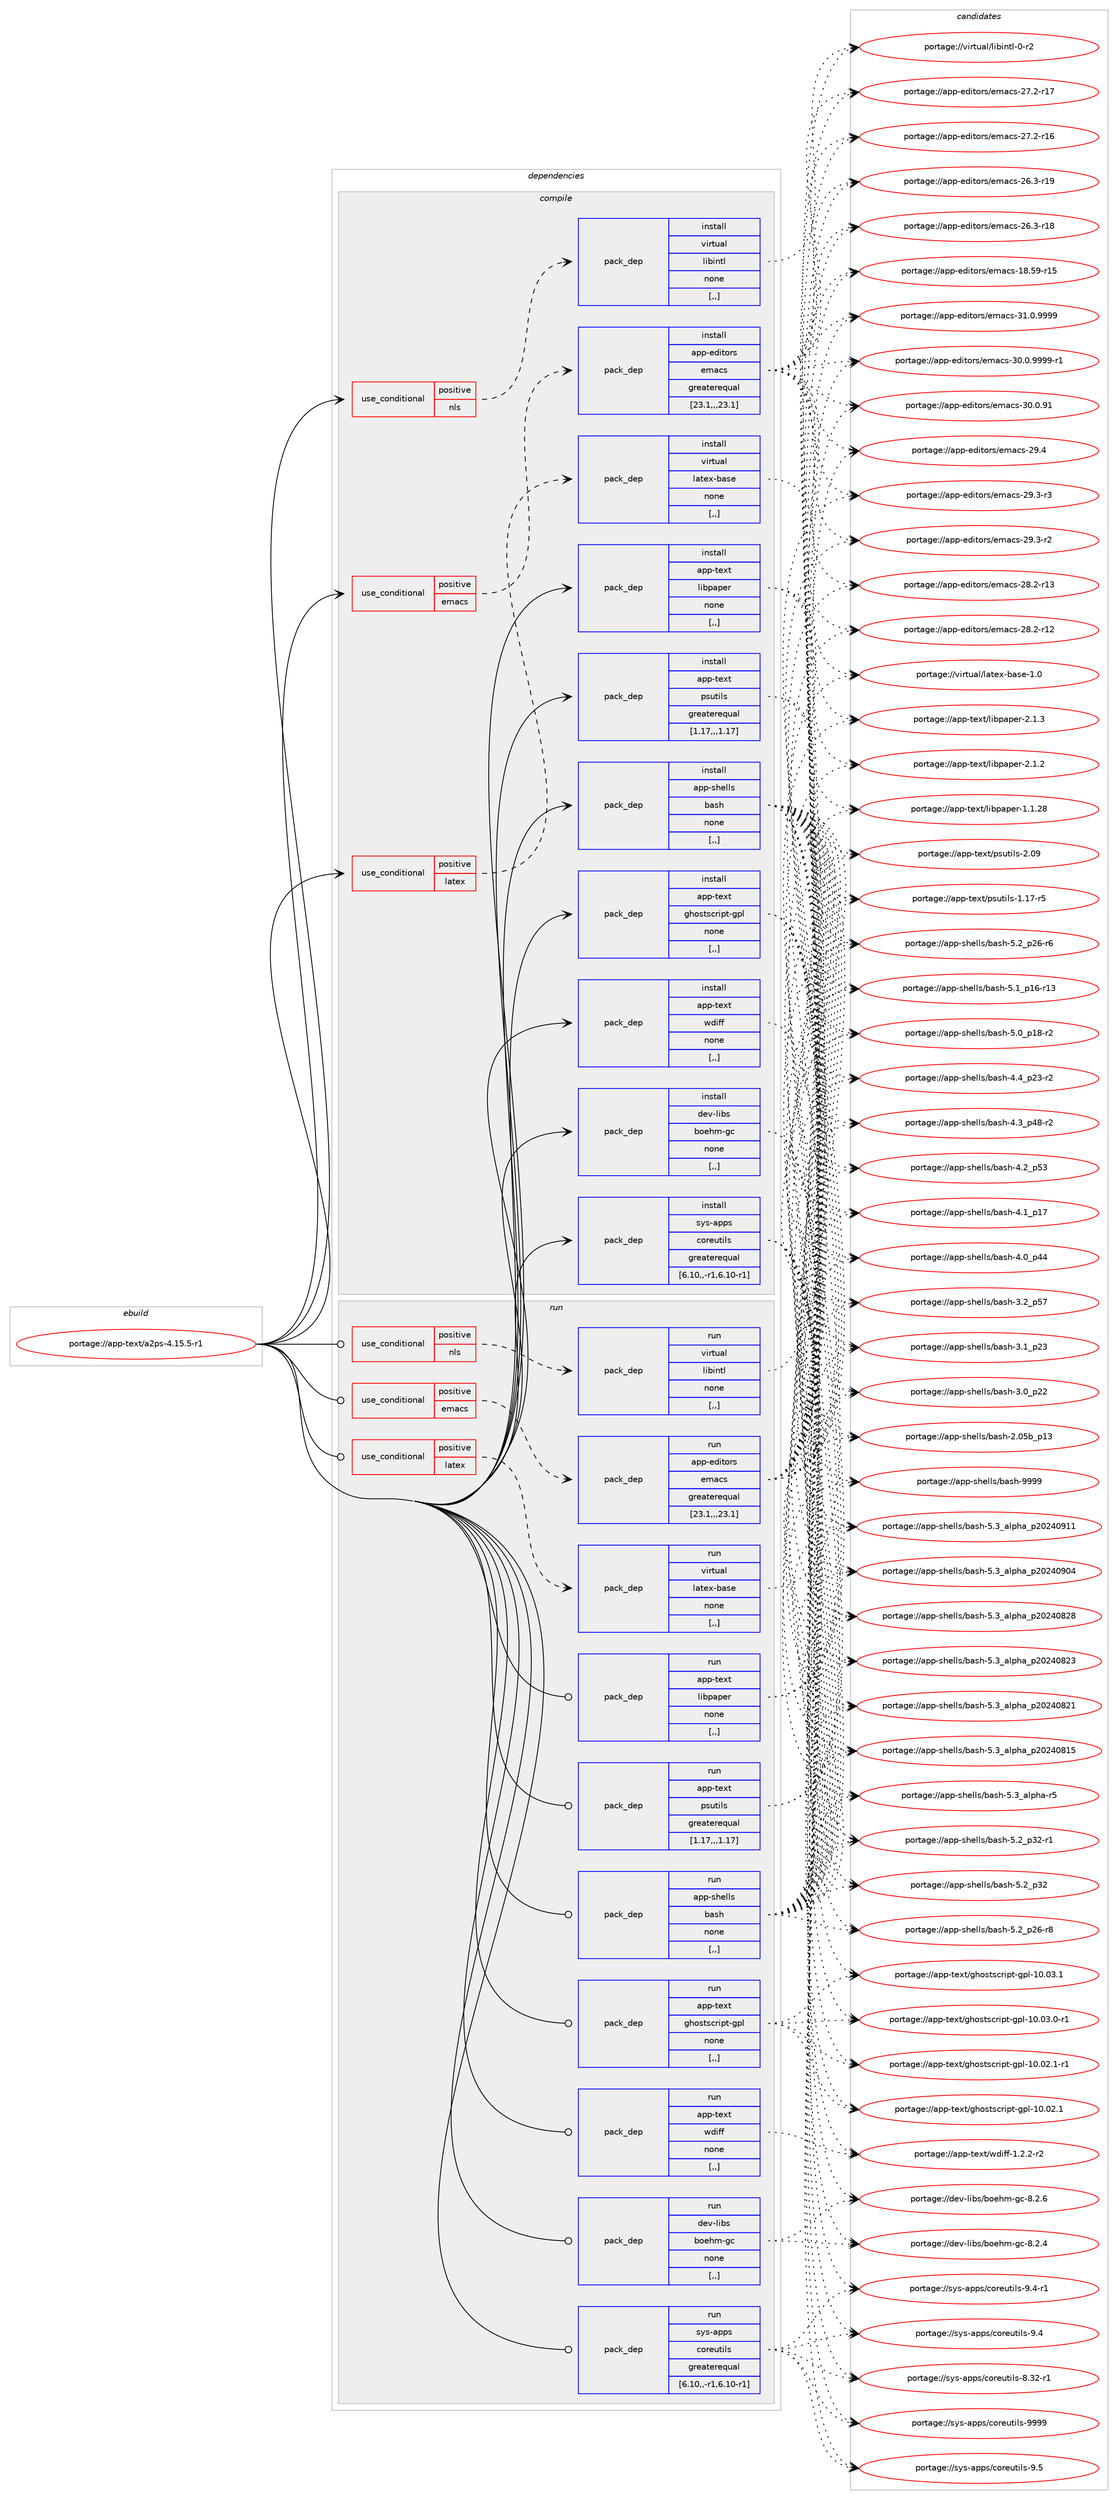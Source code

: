 digraph prolog {

# *************
# Graph options
# *************

newrank=true;
concentrate=true;
compound=true;
graph [rankdir=LR,fontname=Helvetica,fontsize=10,ranksep=1.5];#, ranksep=2.5, nodesep=0.2];
edge  [arrowhead=vee];
node  [fontname=Helvetica,fontsize=10];

# **********
# The ebuild
# **********

subgraph cluster_leftcol {
color=gray;
label=<<i>ebuild</i>>;
id [label="portage://app-text/a2ps-4.15.5-r1", color=red, width=4, href="../app-text/a2ps-4.15.5-r1.svg"];
}

# ****************
# The dependencies
# ****************

subgraph cluster_midcol {
color=gray;
label=<<i>dependencies</i>>;
subgraph cluster_compile {
fillcolor="#eeeeee";
style=filled;
label=<<i>compile</i>>;
subgraph cond144460 {
dependency546405 [label=<<TABLE BORDER="0" CELLBORDER="1" CELLSPACING="0" CELLPADDING="4"><TR><TD ROWSPAN="3" CELLPADDING="10">use_conditional</TD></TR><TR><TD>positive</TD></TR><TR><TD>emacs</TD></TR></TABLE>>, shape=none, color=red];
subgraph pack397861 {
dependency546406 [label=<<TABLE BORDER="0" CELLBORDER="1" CELLSPACING="0" CELLPADDING="4" WIDTH="220"><TR><TD ROWSPAN="6" CELLPADDING="30">pack_dep</TD></TR><TR><TD WIDTH="110">install</TD></TR><TR><TD>app-editors</TD></TR><TR><TD>emacs</TD></TR><TR><TD>greaterequal</TD></TR><TR><TD>[23.1,,,23.1]</TD></TR></TABLE>>, shape=none, color=blue];
}
dependency546405:e -> dependency546406:w [weight=20,style="dashed",arrowhead="vee"];
}
id:e -> dependency546405:w [weight=20,style="solid",arrowhead="vee"];
subgraph cond144461 {
dependency546407 [label=<<TABLE BORDER="0" CELLBORDER="1" CELLSPACING="0" CELLPADDING="4"><TR><TD ROWSPAN="3" CELLPADDING="10">use_conditional</TD></TR><TR><TD>positive</TD></TR><TR><TD>latex</TD></TR></TABLE>>, shape=none, color=red];
subgraph pack397862 {
dependency546408 [label=<<TABLE BORDER="0" CELLBORDER="1" CELLSPACING="0" CELLPADDING="4" WIDTH="220"><TR><TD ROWSPAN="6" CELLPADDING="30">pack_dep</TD></TR><TR><TD WIDTH="110">install</TD></TR><TR><TD>virtual</TD></TR><TR><TD>latex-base</TD></TR><TR><TD>none</TD></TR><TR><TD>[,,]</TD></TR></TABLE>>, shape=none, color=blue];
}
dependency546407:e -> dependency546408:w [weight=20,style="dashed",arrowhead="vee"];
}
id:e -> dependency546407:w [weight=20,style="solid",arrowhead="vee"];
subgraph cond144462 {
dependency546409 [label=<<TABLE BORDER="0" CELLBORDER="1" CELLSPACING="0" CELLPADDING="4"><TR><TD ROWSPAN="3" CELLPADDING="10">use_conditional</TD></TR><TR><TD>positive</TD></TR><TR><TD>nls</TD></TR></TABLE>>, shape=none, color=red];
subgraph pack397863 {
dependency546410 [label=<<TABLE BORDER="0" CELLBORDER="1" CELLSPACING="0" CELLPADDING="4" WIDTH="220"><TR><TD ROWSPAN="6" CELLPADDING="30">pack_dep</TD></TR><TR><TD WIDTH="110">install</TD></TR><TR><TD>virtual</TD></TR><TR><TD>libintl</TD></TR><TR><TD>none</TD></TR><TR><TD>[,,]</TD></TR></TABLE>>, shape=none, color=blue];
}
dependency546409:e -> dependency546410:w [weight=20,style="dashed",arrowhead="vee"];
}
id:e -> dependency546409:w [weight=20,style="solid",arrowhead="vee"];
subgraph pack397864 {
dependency546411 [label=<<TABLE BORDER="0" CELLBORDER="1" CELLSPACING="0" CELLPADDING="4" WIDTH="220"><TR><TD ROWSPAN="6" CELLPADDING="30">pack_dep</TD></TR><TR><TD WIDTH="110">install</TD></TR><TR><TD>app-shells</TD></TR><TR><TD>bash</TD></TR><TR><TD>none</TD></TR><TR><TD>[,,]</TD></TR></TABLE>>, shape=none, color=blue];
}
id:e -> dependency546411:w [weight=20,style="solid",arrowhead="vee"];
subgraph pack397865 {
dependency546412 [label=<<TABLE BORDER="0" CELLBORDER="1" CELLSPACING="0" CELLPADDING="4" WIDTH="220"><TR><TD ROWSPAN="6" CELLPADDING="30">pack_dep</TD></TR><TR><TD WIDTH="110">install</TD></TR><TR><TD>app-text</TD></TR><TR><TD>ghostscript-gpl</TD></TR><TR><TD>none</TD></TR><TR><TD>[,,]</TD></TR></TABLE>>, shape=none, color=blue];
}
id:e -> dependency546412:w [weight=20,style="solid",arrowhead="vee"];
subgraph pack397866 {
dependency546413 [label=<<TABLE BORDER="0" CELLBORDER="1" CELLSPACING="0" CELLPADDING="4" WIDTH="220"><TR><TD ROWSPAN="6" CELLPADDING="30">pack_dep</TD></TR><TR><TD WIDTH="110">install</TD></TR><TR><TD>app-text</TD></TR><TR><TD>libpaper</TD></TR><TR><TD>none</TD></TR><TR><TD>[,,]</TD></TR></TABLE>>, shape=none, color=blue];
}
id:e -> dependency546413:w [weight=20,style="solid",arrowhead="vee"];
subgraph pack397867 {
dependency546414 [label=<<TABLE BORDER="0" CELLBORDER="1" CELLSPACING="0" CELLPADDING="4" WIDTH="220"><TR><TD ROWSPAN="6" CELLPADDING="30">pack_dep</TD></TR><TR><TD WIDTH="110">install</TD></TR><TR><TD>app-text</TD></TR><TR><TD>psutils</TD></TR><TR><TD>greaterequal</TD></TR><TR><TD>[1.17,,,1.17]</TD></TR></TABLE>>, shape=none, color=blue];
}
id:e -> dependency546414:w [weight=20,style="solid",arrowhead="vee"];
subgraph pack397868 {
dependency546415 [label=<<TABLE BORDER="0" CELLBORDER="1" CELLSPACING="0" CELLPADDING="4" WIDTH="220"><TR><TD ROWSPAN="6" CELLPADDING="30">pack_dep</TD></TR><TR><TD WIDTH="110">install</TD></TR><TR><TD>app-text</TD></TR><TR><TD>wdiff</TD></TR><TR><TD>none</TD></TR><TR><TD>[,,]</TD></TR></TABLE>>, shape=none, color=blue];
}
id:e -> dependency546415:w [weight=20,style="solid",arrowhead="vee"];
subgraph pack397869 {
dependency546416 [label=<<TABLE BORDER="0" CELLBORDER="1" CELLSPACING="0" CELLPADDING="4" WIDTH="220"><TR><TD ROWSPAN="6" CELLPADDING="30">pack_dep</TD></TR><TR><TD WIDTH="110">install</TD></TR><TR><TD>dev-libs</TD></TR><TR><TD>boehm-gc</TD></TR><TR><TD>none</TD></TR><TR><TD>[,,]</TD></TR></TABLE>>, shape=none, color=blue];
}
id:e -> dependency546416:w [weight=20,style="solid",arrowhead="vee"];
subgraph pack397870 {
dependency546417 [label=<<TABLE BORDER="0" CELLBORDER="1" CELLSPACING="0" CELLPADDING="4" WIDTH="220"><TR><TD ROWSPAN="6" CELLPADDING="30">pack_dep</TD></TR><TR><TD WIDTH="110">install</TD></TR><TR><TD>sys-apps</TD></TR><TR><TD>coreutils</TD></TR><TR><TD>greaterequal</TD></TR><TR><TD>[6.10,,-r1,6.10-r1]</TD></TR></TABLE>>, shape=none, color=blue];
}
id:e -> dependency546417:w [weight=20,style="solid",arrowhead="vee"];
}
subgraph cluster_compileandrun {
fillcolor="#eeeeee";
style=filled;
label=<<i>compile and run</i>>;
}
subgraph cluster_run {
fillcolor="#eeeeee";
style=filled;
label=<<i>run</i>>;
subgraph cond144463 {
dependency546418 [label=<<TABLE BORDER="0" CELLBORDER="1" CELLSPACING="0" CELLPADDING="4"><TR><TD ROWSPAN="3" CELLPADDING="10">use_conditional</TD></TR><TR><TD>positive</TD></TR><TR><TD>emacs</TD></TR></TABLE>>, shape=none, color=red];
subgraph pack397871 {
dependency546419 [label=<<TABLE BORDER="0" CELLBORDER="1" CELLSPACING="0" CELLPADDING="4" WIDTH="220"><TR><TD ROWSPAN="6" CELLPADDING="30">pack_dep</TD></TR><TR><TD WIDTH="110">run</TD></TR><TR><TD>app-editors</TD></TR><TR><TD>emacs</TD></TR><TR><TD>greaterequal</TD></TR><TR><TD>[23.1,,,23.1]</TD></TR></TABLE>>, shape=none, color=blue];
}
dependency546418:e -> dependency546419:w [weight=20,style="dashed",arrowhead="vee"];
}
id:e -> dependency546418:w [weight=20,style="solid",arrowhead="odot"];
subgraph cond144464 {
dependency546420 [label=<<TABLE BORDER="0" CELLBORDER="1" CELLSPACING="0" CELLPADDING="4"><TR><TD ROWSPAN="3" CELLPADDING="10">use_conditional</TD></TR><TR><TD>positive</TD></TR><TR><TD>latex</TD></TR></TABLE>>, shape=none, color=red];
subgraph pack397872 {
dependency546421 [label=<<TABLE BORDER="0" CELLBORDER="1" CELLSPACING="0" CELLPADDING="4" WIDTH="220"><TR><TD ROWSPAN="6" CELLPADDING="30">pack_dep</TD></TR><TR><TD WIDTH="110">run</TD></TR><TR><TD>virtual</TD></TR><TR><TD>latex-base</TD></TR><TR><TD>none</TD></TR><TR><TD>[,,]</TD></TR></TABLE>>, shape=none, color=blue];
}
dependency546420:e -> dependency546421:w [weight=20,style="dashed",arrowhead="vee"];
}
id:e -> dependency546420:w [weight=20,style="solid",arrowhead="odot"];
subgraph cond144465 {
dependency546422 [label=<<TABLE BORDER="0" CELLBORDER="1" CELLSPACING="0" CELLPADDING="4"><TR><TD ROWSPAN="3" CELLPADDING="10">use_conditional</TD></TR><TR><TD>positive</TD></TR><TR><TD>nls</TD></TR></TABLE>>, shape=none, color=red];
subgraph pack397873 {
dependency546423 [label=<<TABLE BORDER="0" CELLBORDER="1" CELLSPACING="0" CELLPADDING="4" WIDTH="220"><TR><TD ROWSPAN="6" CELLPADDING="30">pack_dep</TD></TR><TR><TD WIDTH="110">run</TD></TR><TR><TD>virtual</TD></TR><TR><TD>libintl</TD></TR><TR><TD>none</TD></TR><TR><TD>[,,]</TD></TR></TABLE>>, shape=none, color=blue];
}
dependency546422:e -> dependency546423:w [weight=20,style="dashed",arrowhead="vee"];
}
id:e -> dependency546422:w [weight=20,style="solid",arrowhead="odot"];
subgraph pack397874 {
dependency546424 [label=<<TABLE BORDER="0" CELLBORDER="1" CELLSPACING="0" CELLPADDING="4" WIDTH="220"><TR><TD ROWSPAN="6" CELLPADDING="30">pack_dep</TD></TR><TR><TD WIDTH="110">run</TD></TR><TR><TD>app-shells</TD></TR><TR><TD>bash</TD></TR><TR><TD>none</TD></TR><TR><TD>[,,]</TD></TR></TABLE>>, shape=none, color=blue];
}
id:e -> dependency546424:w [weight=20,style="solid",arrowhead="odot"];
subgraph pack397875 {
dependency546425 [label=<<TABLE BORDER="0" CELLBORDER="1" CELLSPACING="0" CELLPADDING="4" WIDTH="220"><TR><TD ROWSPAN="6" CELLPADDING="30">pack_dep</TD></TR><TR><TD WIDTH="110">run</TD></TR><TR><TD>app-text</TD></TR><TR><TD>ghostscript-gpl</TD></TR><TR><TD>none</TD></TR><TR><TD>[,,]</TD></TR></TABLE>>, shape=none, color=blue];
}
id:e -> dependency546425:w [weight=20,style="solid",arrowhead="odot"];
subgraph pack397876 {
dependency546426 [label=<<TABLE BORDER="0" CELLBORDER="1" CELLSPACING="0" CELLPADDING="4" WIDTH="220"><TR><TD ROWSPAN="6" CELLPADDING="30">pack_dep</TD></TR><TR><TD WIDTH="110">run</TD></TR><TR><TD>app-text</TD></TR><TR><TD>libpaper</TD></TR><TR><TD>none</TD></TR><TR><TD>[,,]</TD></TR></TABLE>>, shape=none, color=blue];
}
id:e -> dependency546426:w [weight=20,style="solid",arrowhead="odot"];
subgraph pack397877 {
dependency546427 [label=<<TABLE BORDER="0" CELLBORDER="1" CELLSPACING="0" CELLPADDING="4" WIDTH="220"><TR><TD ROWSPAN="6" CELLPADDING="30">pack_dep</TD></TR><TR><TD WIDTH="110">run</TD></TR><TR><TD>app-text</TD></TR><TR><TD>psutils</TD></TR><TR><TD>greaterequal</TD></TR><TR><TD>[1.17,,,1.17]</TD></TR></TABLE>>, shape=none, color=blue];
}
id:e -> dependency546427:w [weight=20,style="solid",arrowhead="odot"];
subgraph pack397878 {
dependency546428 [label=<<TABLE BORDER="0" CELLBORDER="1" CELLSPACING="0" CELLPADDING="4" WIDTH="220"><TR><TD ROWSPAN="6" CELLPADDING="30">pack_dep</TD></TR><TR><TD WIDTH="110">run</TD></TR><TR><TD>app-text</TD></TR><TR><TD>wdiff</TD></TR><TR><TD>none</TD></TR><TR><TD>[,,]</TD></TR></TABLE>>, shape=none, color=blue];
}
id:e -> dependency546428:w [weight=20,style="solid",arrowhead="odot"];
subgraph pack397879 {
dependency546429 [label=<<TABLE BORDER="0" CELLBORDER="1" CELLSPACING="0" CELLPADDING="4" WIDTH="220"><TR><TD ROWSPAN="6" CELLPADDING="30">pack_dep</TD></TR><TR><TD WIDTH="110">run</TD></TR><TR><TD>dev-libs</TD></TR><TR><TD>boehm-gc</TD></TR><TR><TD>none</TD></TR><TR><TD>[,,]</TD></TR></TABLE>>, shape=none, color=blue];
}
id:e -> dependency546429:w [weight=20,style="solid",arrowhead="odot"];
subgraph pack397880 {
dependency546430 [label=<<TABLE BORDER="0" CELLBORDER="1" CELLSPACING="0" CELLPADDING="4" WIDTH="220"><TR><TD ROWSPAN="6" CELLPADDING="30">pack_dep</TD></TR><TR><TD WIDTH="110">run</TD></TR><TR><TD>sys-apps</TD></TR><TR><TD>coreutils</TD></TR><TR><TD>greaterequal</TD></TR><TR><TD>[6.10,,-r1,6.10-r1]</TD></TR></TABLE>>, shape=none, color=blue];
}
id:e -> dependency546430:w [weight=20,style="solid",arrowhead="odot"];
}
}

# **************
# The candidates
# **************

subgraph cluster_choices {
rank=same;
color=gray;
label=<<i>candidates</i>>;

subgraph choice397861 {
color=black;
nodesep=1;
choice971121124510110010511611111411547101109979911545514946484657575757 [label="portage://app-editors/emacs-31.0.9999", color=red, width=4,href="../app-editors/emacs-31.0.9999.svg"];
choice9711211245101100105116111114115471011099799115455148464846575757574511449 [label="portage://app-editors/emacs-30.0.9999-r1", color=red, width=4,href="../app-editors/emacs-30.0.9999-r1.svg"];
choice97112112451011001051161111141154710110997991154551484648465749 [label="portage://app-editors/emacs-30.0.91", color=red, width=4,href="../app-editors/emacs-30.0.91.svg"];
choice97112112451011001051161111141154710110997991154550574652 [label="portage://app-editors/emacs-29.4", color=red, width=4,href="../app-editors/emacs-29.4.svg"];
choice971121124510110010511611111411547101109979911545505746514511451 [label="portage://app-editors/emacs-29.3-r3", color=red, width=4,href="../app-editors/emacs-29.3-r3.svg"];
choice971121124510110010511611111411547101109979911545505746514511450 [label="portage://app-editors/emacs-29.3-r2", color=red, width=4,href="../app-editors/emacs-29.3-r2.svg"];
choice97112112451011001051161111141154710110997991154550564650451144951 [label="portage://app-editors/emacs-28.2-r13", color=red, width=4,href="../app-editors/emacs-28.2-r13.svg"];
choice97112112451011001051161111141154710110997991154550564650451144950 [label="portage://app-editors/emacs-28.2-r12", color=red, width=4,href="../app-editors/emacs-28.2-r12.svg"];
choice97112112451011001051161111141154710110997991154550554650451144955 [label="portage://app-editors/emacs-27.2-r17", color=red, width=4,href="../app-editors/emacs-27.2-r17.svg"];
choice97112112451011001051161111141154710110997991154550554650451144954 [label="portage://app-editors/emacs-27.2-r16", color=red, width=4,href="../app-editors/emacs-27.2-r16.svg"];
choice97112112451011001051161111141154710110997991154550544651451144957 [label="portage://app-editors/emacs-26.3-r19", color=red, width=4,href="../app-editors/emacs-26.3-r19.svg"];
choice97112112451011001051161111141154710110997991154550544651451144956 [label="portage://app-editors/emacs-26.3-r18", color=red, width=4,href="../app-editors/emacs-26.3-r18.svg"];
choice9711211245101100105116111114115471011099799115454956465357451144953 [label="portage://app-editors/emacs-18.59-r15", color=red, width=4,href="../app-editors/emacs-18.59-r15.svg"];
dependency546406:e -> choice971121124510110010511611111411547101109979911545514946484657575757:w [style=dotted,weight="100"];
dependency546406:e -> choice9711211245101100105116111114115471011099799115455148464846575757574511449:w [style=dotted,weight="100"];
dependency546406:e -> choice97112112451011001051161111141154710110997991154551484648465749:w [style=dotted,weight="100"];
dependency546406:e -> choice97112112451011001051161111141154710110997991154550574652:w [style=dotted,weight="100"];
dependency546406:e -> choice971121124510110010511611111411547101109979911545505746514511451:w [style=dotted,weight="100"];
dependency546406:e -> choice971121124510110010511611111411547101109979911545505746514511450:w [style=dotted,weight="100"];
dependency546406:e -> choice97112112451011001051161111141154710110997991154550564650451144951:w [style=dotted,weight="100"];
dependency546406:e -> choice97112112451011001051161111141154710110997991154550564650451144950:w [style=dotted,weight="100"];
dependency546406:e -> choice97112112451011001051161111141154710110997991154550554650451144955:w [style=dotted,weight="100"];
dependency546406:e -> choice97112112451011001051161111141154710110997991154550554650451144954:w [style=dotted,weight="100"];
dependency546406:e -> choice97112112451011001051161111141154710110997991154550544651451144957:w [style=dotted,weight="100"];
dependency546406:e -> choice97112112451011001051161111141154710110997991154550544651451144956:w [style=dotted,weight="100"];
dependency546406:e -> choice9711211245101100105116111114115471011099799115454956465357451144953:w [style=dotted,weight="100"];
}
subgraph choice397862 {
color=black;
nodesep=1;
choice11810511411611797108471089711610112045989711510145494648 [label="portage://virtual/latex-base-1.0", color=red, width=4,href="../virtual/latex-base-1.0.svg"];
dependency546408:e -> choice11810511411611797108471089711610112045989711510145494648:w [style=dotted,weight="100"];
}
subgraph choice397863 {
color=black;
nodesep=1;
choice11810511411611797108471081059810511011610845484511450 [label="portage://virtual/libintl-0-r2", color=red, width=4,href="../virtual/libintl-0-r2.svg"];
dependency546410:e -> choice11810511411611797108471081059810511011610845484511450:w [style=dotted,weight="100"];
}
subgraph choice397864 {
color=black;
nodesep=1;
choice97112112451151041011081081154798971151044557575757 [label="portage://app-shells/bash-9999", color=red, width=4,href="../app-shells/bash-9999.svg"];
choice971121124511510410110810811547989711510445534651959710811210497951125048505248574949 [label="portage://app-shells/bash-5.3_alpha_p20240911", color=red, width=4,href="../app-shells/bash-5.3_alpha_p20240911.svg"];
choice971121124511510410110810811547989711510445534651959710811210497951125048505248574852 [label="portage://app-shells/bash-5.3_alpha_p20240904", color=red, width=4,href="../app-shells/bash-5.3_alpha_p20240904.svg"];
choice971121124511510410110810811547989711510445534651959710811210497951125048505248565056 [label="portage://app-shells/bash-5.3_alpha_p20240828", color=red, width=4,href="../app-shells/bash-5.3_alpha_p20240828.svg"];
choice971121124511510410110810811547989711510445534651959710811210497951125048505248565051 [label="portage://app-shells/bash-5.3_alpha_p20240823", color=red, width=4,href="../app-shells/bash-5.3_alpha_p20240823.svg"];
choice971121124511510410110810811547989711510445534651959710811210497951125048505248565049 [label="portage://app-shells/bash-5.3_alpha_p20240821", color=red, width=4,href="../app-shells/bash-5.3_alpha_p20240821.svg"];
choice971121124511510410110810811547989711510445534651959710811210497951125048505248564953 [label="portage://app-shells/bash-5.3_alpha_p20240815", color=red, width=4,href="../app-shells/bash-5.3_alpha_p20240815.svg"];
choice9711211245115104101108108115479897115104455346519597108112104974511453 [label="portage://app-shells/bash-5.3_alpha-r5", color=red, width=4,href="../app-shells/bash-5.3_alpha-r5.svg"];
choice9711211245115104101108108115479897115104455346509511251504511449 [label="portage://app-shells/bash-5.2_p32-r1", color=red, width=4,href="../app-shells/bash-5.2_p32-r1.svg"];
choice971121124511510410110810811547989711510445534650951125150 [label="portage://app-shells/bash-5.2_p32", color=red, width=4,href="../app-shells/bash-5.2_p32.svg"];
choice9711211245115104101108108115479897115104455346509511250544511456 [label="portage://app-shells/bash-5.2_p26-r8", color=red, width=4,href="../app-shells/bash-5.2_p26-r8.svg"];
choice9711211245115104101108108115479897115104455346509511250544511454 [label="portage://app-shells/bash-5.2_p26-r6", color=red, width=4,href="../app-shells/bash-5.2_p26-r6.svg"];
choice971121124511510410110810811547989711510445534649951124954451144951 [label="portage://app-shells/bash-5.1_p16-r13", color=red, width=4,href="../app-shells/bash-5.1_p16-r13.svg"];
choice9711211245115104101108108115479897115104455346489511249564511450 [label="portage://app-shells/bash-5.0_p18-r2", color=red, width=4,href="../app-shells/bash-5.0_p18-r2.svg"];
choice9711211245115104101108108115479897115104455246529511250514511450 [label="portage://app-shells/bash-4.4_p23-r2", color=red, width=4,href="../app-shells/bash-4.4_p23-r2.svg"];
choice9711211245115104101108108115479897115104455246519511252564511450 [label="portage://app-shells/bash-4.3_p48-r2", color=red, width=4,href="../app-shells/bash-4.3_p48-r2.svg"];
choice971121124511510410110810811547989711510445524650951125351 [label="portage://app-shells/bash-4.2_p53", color=red, width=4,href="../app-shells/bash-4.2_p53.svg"];
choice971121124511510410110810811547989711510445524649951124955 [label="portage://app-shells/bash-4.1_p17", color=red, width=4,href="../app-shells/bash-4.1_p17.svg"];
choice971121124511510410110810811547989711510445524648951125252 [label="portage://app-shells/bash-4.0_p44", color=red, width=4,href="../app-shells/bash-4.0_p44.svg"];
choice971121124511510410110810811547989711510445514650951125355 [label="portage://app-shells/bash-3.2_p57", color=red, width=4,href="../app-shells/bash-3.2_p57.svg"];
choice971121124511510410110810811547989711510445514649951125051 [label="portage://app-shells/bash-3.1_p23", color=red, width=4,href="../app-shells/bash-3.1_p23.svg"];
choice971121124511510410110810811547989711510445514648951125050 [label="portage://app-shells/bash-3.0_p22", color=red, width=4,href="../app-shells/bash-3.0_p22.svg"];
choice9711211245115104101108108115479897115104455046485398951124951 [label="portage://app-shells/bash-2.05b_p13", color=red, width=4,href="../app-shells/bash-2.05b_p13.svg"];
dependency546411:e -> choice97112112451151041011081081154798971151044557575757:w [style=dotted,weight="100"];
dependency546411:e -> choice971121124511510410110810811547989711510445534651959710811210497951125048505248574949:w [style=dotted,weight="100"];
dependency546411:e -> choice971121124511510410110810811547989711510445534651959710811210497951125048505248574852:w [style=dotted,weight="100"];
dependency546411:e -> choice971121124511510410110810811547989711510445534651959710811210497951125048505248565056:w [style=dotted,weight="100"];
dependency546411:e -> choice971121124511510410110810811547989711510445534651959710811210497951125048505248565051:w [style=dotted,weight="100"];
dependency546411:e -> choice971121124511510410110810811547989711510445534651959710811210497951125048505248565049:w [style=dotted,weight="100"];
dependency546411:e -> choice971121124511510410110810811547989711510445534651959710811210497951125048505248564953:w [style=dotted,weight="100"];
dependency546411:e -> choice9711211245115104101108108115479897115104455346519597108112104974511453:w [style=dotted,weight="100"];
dependency546411:e -> choice9711211245115104101108108115479897115104455346509511251504511449:w [style=dotted,weight="100"];
dependency546411:e -> choice971121124511510410110810811547989711510445534650951125150:w [style=dotted,weight="100"];
dependency546411:e -> choice9711211245115104101108108115479897115104455346509511250544511456:w [style=dotted,weight="100"];
dependency546411:e -> choice9711211245115104101108108115479897115104455346509511250544511454:w [style=dotted,weight="100"];
dependency546411:e -> choice971121124511510410110810811547989711510445534649951124954451144951:w [style=dotted,weight="100"];
dependency546411:e -> choice9711211245115104101108108115479897115104455346489511249564511450:w [style=dotted,weight="100"];
dependency546411:e -> choice9711211245115104101108108115479897115104455246529511250514511450:w [style=dotted,weight="100"];
dependency546411:e -> choice9711211245115104101108108115479897115104455246519511252564511450:w [style=dotted,weight="100"];
dependency546411:e -> choice971121124511510410110810811547989711510445524650951125351:w [style=dotted,weight="100"];
dependency546411:e -> choice971121124511510410110810811547989711510445524649951124955:w [style=dotted,weight="100"];
dependency546411:e -> choice971121124511510410110810811547989711510445524648951125252:w [style=dotted,weight="100"];
dependency546411:e -> choice971121124511510410110810811547989711510445514650951125355:w [style=dotted,weight="100"];
dependency546411:e -> choice971121124511510410110810811547989711510445514649951125051:w [style=dotted,weight="100"];
dependency546411:e -> choice971121124511510410110810811547989711510445514648951125050:w [style=dotted,weight="100"];
dependency546411:e -> choice9711211245115104101108108115479897115104455046485398951124951:w [style=dotted,weight="100"];
}
subgraph choice397865 {
color=black;
nodesep=1;
choice97112112451161011201164710310411111511611599114105112116451031121084549484648514649 [label="portage://app-text/ghostscript-gpl-10.03.1", color=red, width=4,href="../app-text/ghostscript-gpl-10.03.1.svg"];
choice971121124511610112011647103104111115116115991141051121164510311210845494846485146484511449 [label="portage://app-text/ghostscript-gpl-10.03.0-r1", color=red, width=4,href="../app-text/ghostscript-gpl-10.03.0-r1.svg"];
choice971121124511610112011647103104111115116115991141051121164510311210845494846485046494511449 [label="portage://app-text/ghostscript-gpl-10.02.1-r1", color=red, width=4,href="../app-text/ghostscript-gpl-10.02.1-r1.svg"];
choice97112112451161011201164710310411111511611599114105112116451031121084549484648504649 [label="portage://app-text/ghostscript-gpl-10.02.1", color=red, width=4,href="../app-text/ghostscript-gpl-10.02.1.svg"];
dependency546412:e -> choice97112112451161011201164710310411111511611599114105112116451031121084549484648514649:w [style=dotted,weight="100"];
dependency546412:e -> choice971121124511610112011647103104111115116115991141051121164510311210845494846485146484511449:w [style=dotted,weight="100"];
dependency546412:e -> choice971121124511610112011647103104111115116115991141051121164510311210845494846485046494511449:w [style=dotted,weight="100"];
dependency546412:e -> choice97112112451161011201164710310411111511611599114105112116451031121084549484648504649:w [style=dotted,weight="100"];
}
subgraph choice397866 {
color=black;
nodesep=1;
choice9711211245116101120116471081059811297112101114455046494651 [label="portage://app-text/libpaper-2.1.3", color=red, width=4,href="../app-text/libpaper-2.1.3.svg"];
choice9711211245116101120116471081059811297112101114455046494650 [label="portage://app-text/libpaper-2.1.2", color=red, width=4,href="../app-text/libpaper-2.1.2.svg"];
choice971121124511610112011647108105981129711210111445494649465056 [label="portage://app-text/libpaper-1.1.28", color=red, width=4,href="../app-text/libpaper-1.1.28.svg"];
dependency546413:e -> choice9711211245116101120116471081059811297112101114455046494651:w [style=dotted,weight="100"];
dependency546413:e -> choice9711211245116101120116471081059811297112101114455046494650:w [style=dotted,weight="100"];
dependency546413:e -> choice971121124511610112011647108105981129711210111445494649465056:w [style=dotted,weight="100"];
}
subgraph choice397867 {
color=black;
nodesep=1;
choice9711211245116101120116471121151171161051081154550464857 [label="portage://app-text/psutils-2.09", color=red, width=4,href="../app-text/psutils-2.09.svg"];
choice97112112451161011201164711211511711610510811545494649554511453 [label="portage://app-text/psutils-1.17-r5", color=red, width=4,href="../app-text/psutils-1.17-r5.svg"];
dependency546414:e -> choice9711211245116101120116471121151171161051081154550464857:w [style=dotted,weight="100"];
dependency546414:e -> choice97112112451161011201164711211511711610510811545494649554511453:w [style=dotted,weight="100"];
}
subgraph choice397868 {
color=black;
nodesep=1;
choice9711211245116101120116471191001051021024549465046504511450 [label="portage://app-text/wdiff-1.2.2-r2", color=red, width=4,href="../app-text/wdiff-1.2.2-r2.svg"];
dependency546415:e -> choice9711211245116101120116471191001051021024549465046504511450:w [style=dotted,weight="100"];
}
subgraph choice397869 {
color=black;
nodesep=1;
choice100101118451081059811547981111011041094510399455646504654 [label="portage://dev-libs/boehm-gc-8.2.6", color=red, width=4,href="../dev-libs/boehm-gc-8.2.6.svg"];
choice100101118451081059811547981111011041094510399455646504652 [label="portage://dev-libs/boehm-gc-8.2.4", color=red, width=4,href="../dev-libs/boehm-gc-8.2.4.svg"];
dependency546416:e -> choice100101118451081059811547981111011041094510399455646504654:w [style=dotted,weight="100"];
dependency546416:e -> choice100101118451081059811547981111011041094510399455646504652:w [style=dotted,weight="100"];
}
subgraph choice397870 {
color=black;
nodesep=1;
choice115121115459711211211547991111141011171161051081154557575757 [label="portage://sys-apps/coreutils-9999", color=red, width=4,href="../sys-apps/coreutils-9999.svg"];
choice1151211154597112112115479911111410111711610510811545574653 [label="portage://sys-apps/coreutils-9.5", color=red, width=4,href="../sys-apps/coreutils-9.5.svg"];
choice11512111545971121121154799111114101117116105108115455746524511449 [label="portage://sys-apps/coreutils-9.4-r1", color=red, width=4,href="../sys-apps/coreutils-9.4-r1.svg"];
choice1151211154597112112115479911111410111711610510811545574652 [label="portage://sys-apps/coreutils-9.4", color=red, width=4,href="../sys-apps/coreutils-9.4.svg"];
choice1151211154597112112115479911111410111711610510811545564651504511449 [label="portage://sys-apps/coreutils-8.32-r1", color=red, width=4,href="../sys-apps/coreutils-8.32-r1.svg"];
dependency546417:e -> choice115121115459711211211547991111141011171161051081154557575757:w [style=dotted,weight="100"];
dependency546417:e -> choice1151211154597112112115479911111410111711610510811545574653:w [style=dotted,weight="100"];
dependency546417:e -> choice11512111545971121121154799111114101117116105108115455746524511449:w [style=dotted,weight="100"];
dependency546417:e -> choice1151211154597112112115479911111410111711610510811545574652:w [style=dotted,weight="100"];
dependency546417:e -> choice1151211154597112112115479911111410111711610510811545564651504511449:w [style=dotted,weight="100"];
}
subgraph choice397871 {
color=black;
nodesep=1;
choice971121124510110010511611111411547101109979911545514946484657575757 [label="portage://app-editors/emacs-31.0.9999", color=red, width=4,href="../app-editors/emacs-31.0.9999.svg"];
choice9711211245101100105116111114115471011099799115455148464846575757574511449 [label="portage://app-editors/emacs-30.0.9999-r1", color=red, width=4,href="../app-editors/emacs-30.0.9999-r1.svg"];
choice97112112451011001051161111141154710110997991154551484648465749 [label="portage://app-editors/emacs-30.0.91", color=red, width=4,href="../app-editors/emacs-30.0.91.svg"];
choice97112112451011001051161111141154710110997991154550574652 [label="portage://app-editors/emacs-29.4", color=red, width=4,href="../app-editors/emacs-29.4.svg"];
choice971121124510110010511611111411547101109979911545505746514511451 [label="portage://app-editors/emacs-29.3-r3", color=red, width=4,href="../app-editors/emacs-29.3-r3.svg"];
choice971121124510110010511611111411547101109979911545505746514511450 [label="portage://app-editors/emacs-29.3-r2", color=red, width=4,href="../app-editors/emacs-29.3-r2.svg"];
choice97112112451011001051161111141154710110997991154550564650451144951 [label="portage://app-editors/emacs-28.2-r13", color=red, width=4,href="../app-editors/emacs-28.2-r13.svg"];
choice97112112451011001051161111141154710110997991154550564650451144950 [label="portage://app-editors/emacs-28.2-r12", color=red, width=4,href="../app-editors/emacs-28.2-r12.svg"];
choice97112112451011001051161111141154710110997991154550554650451144955 [label="portage://app-editors/emacs-27.2-r17", color=red, width=4,href="../app-editors/emacs-27.2-r17.svg"];
choice97112112451011001051161111141154710110997991154550554650451144954 [label="portage://app-editors/emacs-27.2-r16", color=red, width=4,href="../app-editors/emacs-27.2-r16.svg"];
choice97112112451011001051161111141154710110997991154550544651451144957 [label="portage://app-editors/emacs-26.3-r19", color=red, width=4,href="../app-editors/emacs-26.3-r19.svg"];
choice97112112451011001051161111141154710110997991154550544651451144956 [label="portage://app-editors/emacs-26.3-r18", color=red, width=4,href="../app-editors/emacs-26.3-r18.svg"];
choice9711211245101100105116111114115471011099799115454956465357451144953 [label="portage://app-editors/emacs-18.59-r15", color=red, width=4,href="../app-editors/emacs-18.59-r15.svg"];
dependency546419:e -> choice971121124510110010511611111411547101109979911545514946484657575757:w [style=dotted,weight="100"];
dependency546419:e -> choice9711211245101100105116111114115471011099799115455148464846575757574511449:w [style=dotted,weight="100"];
dependency546419:e -> choice97112112451011001051161111141154710110997991154551484648465749:w [style=dotted,weight="100"];
dependency546419:e -> choice97112112451011001051161111141154710110997991154550574652:w [style=dotted,weight="100"];
dependency546419:e -> choice971121124510110010511611111411547101109979911545505746514511451:w [style=dotted,weight="100"];
dependency546419:e -> choice971121124510110010511611111411547101109979911545505746514511450:w [style=dotted,weight="100"];
dependency546419:e -> choice97112112451011001051161111141154710110997991154550564650451144951:w [style=dotted,weight="100"];
dependency546419:e -> choice97112112451011001051161111141154710110997991154550564650451144950:w [style=dotted,weight="100"];
dependency546419:e -> choice97112112451011001051161111141154710110997991154550554650451144955:w [style=dotted,weight="100"];
dependency546419:e -> choice97112112451011001051161111141154710110997991154550554650451144954:w [style=dotted,weight="100"];
dependency546419:e -> choice97112112451011001051161111141154710110997991154550544651451144957:w [style=dotted,weight="100"];
dependency546419:e -> choice97112112451011001051161111141154710110997991154550544651451144956:w [style=dotted,weight="100"];
dependency546419:e -> choice9711211245101100105116111114115471011099799115454956465357451144953:w [style=dotted,weight="100"];
}
subgraph choice397872 {
color=black;
nodesep=1;
choice11810511411611797108471089711610112045989711510145494648 [label="portage://virtual/latex-base-1.0", color=red, width=4,href="../virtual/latex-base-1.0.svg"];
dependency546421:e -> choice11810511411611797108471089711610112045989711510145494648:w [style=dotted,weight="100"];
}
subgraph choice397873 {
color=black;
nodesep=1;
choice11810511411611797108471081059810511011610845484511450 [label="portage://virtual/libintl-0-r2", color=red, width=4,href="../virtual/libintl-0-r2.svg"];
dependency546423:e -> choice11810511411611797108471081059810511011610845484511450:w [style=dotted,weight="100"];
}
subgraph choice397874 {
color=black;
nodesep=1;
choice97112112451151041011081081154798971151044557575757 [label="portage://app-shells/bash-9999", color=red, width=4,href="../app-shells/bash-9999.svg"];
choice971121124511510410110810811547989711510445534651959710811210497951125048505248574949 [label="portage://app-shells/bash-5.3_alpha_p20240911", color=red, width=4,href="../app-shells/bash-5.3_alpha_p20240911.svg"];
choice971121124511510410110810811547989711510445534651959710811210497951125048505248574852 [label="portage://app-shells/bash-5.3_alpha_p20240904", color=red, width=4,href="../app-shells/bash-5.3_alpha_p20240904.svg"];
choice971121124511510410110810811547989711510445534651959710811210497951125048505248565056 [label="portage://app-shells/bash-5.3_alpha_p20240828", color=red, width=4,href="../app-shells/bash-5.3_alpha_p20240828.svg"];
choice971121124511510410110810811547989711510445534651959710811210497951125048505248565051 [label="portage://app-shells/bash-5.3_alpha_p20240823", color=red, width=4,href="../app-shells/bash-5.3_alpha_p20240823.svg"];
choice971121124511510410110810811547989711510445534651959710811210497951125048505248565049 [label="portage://app-shells/bash-5.3_alpha_p20240821", color=red, width=4,href="../app-shells/bash-5.3_alpha_p20240821.svg"];
choice971121124511510410110810811547989711510445534651959710811210497951125048505248564953 [label="portage://app-shells/bash-5.3_alpha_p20240815", color=red, width=4,href="../app-shells/bash-5.3_alpha_p20240815.svg"];
choice9711211245115104101108108115479897115104455346519597108112104974511453 [label="portage://app-shells/bash-5.3_alpha-r5", color=red, width=4,href="../app-shells/bash-5.3_alpha-r5.svg"];
choice9711211245115104101108108115479897115104455346509511251504511449 [label="portage://app-shells/bash-5.2_p32-r1", color=red, width=4,href="../app-shells/bash-5.2_p32-r1.svg"];
choice971121124511510410110810811547989711510445534650951125150 [label="portage://app-shells/bash-5.2_p32", color=red, width=4,href="../app-shells/bash-5.2_p32.svg"];
choice9711211245115104101108108115479897115104455346509511250544511456 [label="portage://app-shells/bash-5.2_p26-r8", color=red, width=4,href="../app-shells/bash-5.2_p26-r8.svg"];
choice9711211245115104101108108115479897115104455346509511250544511454 [label="portage://app-shells/bash-5.2_p26-r6", color=red, width=4,href="../app-shells/bash-5.2_p26-r6.svg"];
choice971121124511510410110810811547989711510445534649951124954451144951 [label="portage://app-shells/bash-5.1_p16-r13", color=red, width=4,href="../app-shells/bash-5.1_p16-r13.svg"];
choice9711211245115104101108108115479897115104455346489511249564511450 [label="portage://app-shells/bash-5.0_p18-r2", color=red, width=4,href="../app-shells/bash-5.0_p18-r2.svg"];
choice9711211245115104101108108115479897115104455246529511250514511450 [label="portage://app-shells/bash-4.4_p23-r2", color=red, width=4,href="../app-shells/bash-4.4_p23-r2.svg"];
choice9711211245115104101108108115479897115104455246519511252564511450 [label="portage://app-shells/bash-4.3_p48-r2", color=red, width=4,href="../app-shells/bash-4.3_p48-r2.svg"];
choice971121124511510410110810811547989711510445524650951125351 [label="portage://app-shells/bash-4.2_p53", color=red, width=4,href="../app-shells/bash-4.2_p53.svg"];
choice971121124511510410110810811547989711510445524649951124955 [label="portage://app-shells/bash-4.1_p17", color=red, width=4,href="../app-shells/bash-4.1_p17.svg"];
choice971121124511510410110810811547989711510445524648951125252 [label="portage://app-shells/bash-4.0_p44", color=red, width=4,href="../app-shells/bash-4.0_p44.svg"];
choice971121124511510410110810811547989711510445514650951125355 [label="portage://app-shells/bash-3.2_p57", color=red, width=4,href="../app-shells/bash-3.2_p57.svg"];
choice971121124511510410110810811547989711510445514649951125051 [label="portage://app-shells/bash-3.1_p23", color=red, width=4,href="../app-shells/bash-3.1_p23.svg"];
choice971121124511510410110810811547989711510445514648951125050 [label="portage://app-shells/bash-3.0_p22", color=red, width=4,href="../app-shells/bash-3.0_p22.svg"];
choice9711211245115104101108108115479897115104455046485398951124951 [label="portage://app-shells/bash-2.05b_p13", color=red, width=4,href="../app-shells/bash-2.05b_p13.svg"];
dependency546424:e -> choice97112112451151041011081081154798971151044557575757:w [style=dotted,weight="100"];
dependency546424:e -> choice971121124511510410110810811547989711510445534651959710811210497951125048505248574949:w [style=dotted,weight="100"];
dependency546424:e -> choice971121124511510410110810811547989711510445534651959710811210497951125048505248574852:w [style=dotted,weight="100"];
dependency546424:e -> choice971121124511510410110810811547989711510445534651959710811210497951125048505248565056:w [style=dotted,weight="100"];
dependency546424:e -> choice971121124511510410110810811547989711510445534651959710811210497951125048505248565051:w [style=dotted,weight="100"];
dependency546424:e -> choice971121124511510410110810811547989711510445534651959710811210497951125048505248565049:w [style=dotted,weight="100"];
dependency546424:e -> choice971121124511510410110810811547989711510445534651959710811210497951125048505248564953:w [style=dotted,weight="100"];
dependency546424:e -> choice9711211245115104101108108115479897115104455346519597108112104974511453:w [style=dotted,weight="100"];
dependency546424:e -> choice9711211245115104101108108115479897115104455346509511251504511449:w [style=dotted,weight="100"];
dependency546424:e -> choice971121124511510410110810811547989711510445534650951125150:w [style=dotted,weight="100"];
dependency546424:e -> choice9711211245115104101108108115479897115104455346509511250544511456:w [style=dotted,weight="100"];
dependency546424:e -> choice9711211245115104101108108115479897115104455346509511250544511454:w [style=dotted,weight="100"];
dependency546424:e -> choice971121124511510410110810811547989711510445534649951124954451144951:w [style=dotted,weight="100"];
dependency546424:e -> choice9711211245115104101108108115479897115104455346489511249564511450:w [style=dotted,weight="100"];
dependency546424:e -> choice9711211245115104101108108115479897115104455246529511250514511450:w [style=dotted,weight="100"];
dependency546424:e -> choice9711211245115104101108108115479897115104455246519511252564511450:w [style=dotted,weight="100"];
dependency546424:e -> choice971121124511510410110810811547989711510445524650951125351:w [style=dotted,weight="100"];
dependency546424:e -> choice971121124511510410110810811547989711510445524649951124955:w [style=dotted,weight="100"];
dependency546424:e -> choice971121124511510410110810811547989711510445524648951125252:w [style=dotted,weight="100"];
dependency546424:e -> choice971121124511510410110810811547989711510445514650951125355:w [style=dotted,weight="100"];
dependency546424:e -> choice971121124511510410110810811547989711510445514649951125051:w [style=dotted,weight="100"];
dependency546424:e -> choice971121124511510410110810811547989711510445514648951125050:w [style=dotted,weight="100"];
dependency546424:e -> choice9711211245115104101108108115479897115104455046485398951124951:w [style=dotted,weight="100"];
}
subgraph choice397875 {
color=black;
nodesep=1;
choice97112112451161011201164710310411111511611599114105112116451031121084549484648514649 [label="portage://app-text/ghostscript-gpl-10.03.1", color=red, width=4,href="../app-text/ghostscript-gpl-10.03.1.svg"];
choice971121124511610112011647103104111115116115991141051121164510311210845494846485146484511449 [label="portage://app-text/ghostscript-gpl-10.03.0-r1", color=red, width=4,href="../app-text/ghostscript-gpl-10.03.0-r1.svg"];
choice971121124511610112011647103104111115116115991141051121164510311210845494846485046494511449 [label="portage://app-text/ghostscript-gpl-10.02.1-r1", color=red, width=4,href="../app-text/ghostscript-gpl-10.02.1-r1.svg"];
choice97112112451161011201164710310411111511611599114105112116451031121084549484648504649 [label="portage://app-text/ghostscript-gpl-10.02.1", color=red, width=4,href="../app-text/ghostscript-gpl-10.02.1.svg"];
dependency546425:e -> choice97112112451161011201164710310411111511611599114105112116451031121084549484648514649:w [style=dotted,weight="100"];
dependency546425:e -> choice971121124511610112011647103104111115116115991141051121164510311210845494846485146484511449:w [style=dotted,weight="100"];
dependency546425:e -> choice971121124511610112011647103104111115116115991141051121164510311210845494846485046494511449:w [style=dotted,weight="100"];
dependency546425:e -> choice97112112451161011201164710310411111511611599114105112116451031121084549484648504649:w [style=dotted,weight="100"];
}
subgraph choice397876 {
color=black;
nodesep=1;
choice9711211245116101120116471081059811297112101114455046494651 [label="portage://app-text/libpaper-2.1.3", color=red, width=4,href="../app-text/libpaper-2.1.3.svg"];
choice9711211245116101120116471081059811297112101114455046494650 [label="portage://app-text/libpaper-2.1.2", color=red, width=4,href="../app-text/libpaper-2.1.2.svg"];
choice971121124511610112011647108105981129711210111445494649465056 [label="portage://app-text/libpaper-1.1.28", color=red, width=4,href="../app-text/libpaper-1.1.28.svg"];
dependency546426:e -> choice9711211245116101120116471081059811297112101114455046494651:w [style=dotted,weight="100"];
dependency546426:e -> choice9711211245116101120116471081059811297112101114455046494650:w [style=dotted,weight="100"];
dependency546426:e -> choice971121124511610112011647108105981129711210111445494649465056:w [style=dotted,weight="100"];
}
subgraph choice397877 {
color=black;
nodesep=1;
choice9711211245116101120116471121151171161051081154550464857 [label="portage://app-text/psutils-2.09", color=red, width=4,href="../app-text/psutils-2.09.svg"];
choice97112112451161011201164711211511711610510811545494649554511453 [label="portage://app-text/psutils-1.17-r5", color=red, width=4,href="../app-text/psutils-1.17-r5.svg"];
dependency546427:e -> choice9711211245116101120116471121151171161051081154550464857:w [style=dotted,weight="100"];
dependency546427:e -> choice97112112451161011201164711211511711610510811545494649554511453:w [style=dotted,weight="100"];
}
subgraph choice397878 {
color=black;
nodesep=1;
choice9711211245116101120116471191001051021024549465046504511450 [label="portage://app-text/wdiff-1.2.2-r2", color=red, width=4,href="../app-text/wdiff-1.2.2-r2.svg"];
dependency546428:e -> choice9711211245116101120116471191001051021024549465046504511450:w [style=dotted,weight="100"];
}
subgraph choice397879 {
color=black;
nodesep=1;
choice100101118451081059811547981111011041094510399455646504654 [label="portage://dev-libs/boehm-gc-8.2.6", color=red, width=4,href="../dev-libs/boehm-gc-8.2.6.svg"];
choice100101118451081059811547981111011041094510399455646504652 [label="portage://dev-libs/boehm-gc-8.2.4", color=red, width=4,href="../dev-libs/boehm-gc-8.2.4.svg"];
dependency546429:e -> choice100101118451081059811547981111011041094510399455646504654:w [style=dotted,weight="100"];
dependency546429:e -> choice100101118451081059811547981111011041094510399455646504652:w [style=dotted,weight="100"];
}
subgraph choice397880 {
color=black;
nodesep=1;
choice115121115459711211211547991111141011171161051081154557575757 [label="portage://sys-apps/coreutils-9999", color=red, width=4,href="../sys-apps/coreutils-9999.svg"];
choice1151211154597112112115479911111410111711610510811545574653 [label="portage://sys-apps/coreutils-9.5", color=red, width=4,href="../sys-apps/coreutils-9.5.svg"];
choice11512111545971121121154799111114101117116105108115455746524511449 [label="portage://sys-apps/coreutils-9.4-r1", color=red, width=4,href="../sys-apps/coreutils-9.4-r1.svg"];
choice1151211154597112112115479911111410111711610510811545574652 [label="portage://sys-apps/coreutils-9.4", color=red, width=4,href="../sys-apps/coreutils-9.4.svg"];
choice1151211154597112112115479911111410111711610510811545564651504511449 [label="portage://sys-apps/coreutils-8.32-r1", color=red, width=4,href="../sys-apps/coreutils-8.32-r1.svg"];
dependency546430:e -> choice115121115459711211211547991111141011171161051081154557575757:w [style=dotted,weight="100"];
dependency546430:e -> choice1151211154597112112115479911111410111711610510811545574653:w [style=dotted,weight="100"];
dependency546430:e -> choice11512111545971121121154799111114101117116105108115455746524511449:w [style=dotted,weight="100"];
dependency546430:e -> choice1151211154597112112115479911111410111711610510811545574652:w [style=dotted,weight="100"];
dependency546430:e -> choice1151211154597112112115479911111410111711610510811545564651504511449:w [style=dotted,weight="100"];
}
}

}
